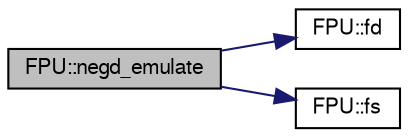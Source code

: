 digraph G
{
  edge [fontname="FreeSans",fontsize="10",labelfontname="FreeSans",labelfontsize="10"];
  node [fontname="FreeSans",fontsize="10",shape=record];
  rankdir=LR;
  Node1 [label="FPU::negd_emulate",height=0.2,width=0.4,color="black", fillcolor="grey75", style="filled" fontcolor="black"];
  Node1 -> Node2 [color="midnightblue",fontsize="10",style="solid"];
  Node2 [label="FPU::fd",height=0.2,width=0.4,color="black", fillcolor="white", style="filled",URL="$classFPU.html#a6f425b3fab359b0257430a8795bbd49c"];
  Node1 -> Node3 [color="midnightblue",fontsize="10",style="solid"];
  Node3 [label="FPU::fs",height=0.2,width=0.4,color="black", fillcolor="white", style="filled",URL="$classFPU.html#a3b845c4dcf416d853d11466b20c4d479"];
}
